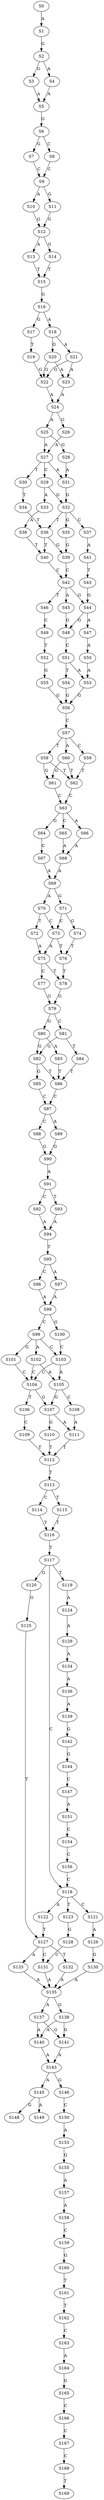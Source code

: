 strict digraph  {
	S0 -> S1 [ label = A ];
	S1 -> S2 [ label = G ];
	S2 -> S3 [ label = G ];
	S2 -> S4 [ label = A ];
	S3 -> S5 [ label = A ];
	S4 -> S5 [ label = A ];
	S5 -> S6 [ label = G ];
	S6 -> S7 [ label = G ];
	S6 -> S8 [ label = C ];
	S7 -> S9 [ label = C ];
	S8 -> S9 [ label = C ];
	S9 -> S10 [ label = A ];
	S9 -> S11 [ label = G ];
	S10 -> S12 [ label = G ];
	S11 -> S12 [ label = G ];
	S12 -> S13 [ label = A ];
	S12 -> S14 [ label = G ];
	S13 -> S15 [ label = T ];
	S14 -> S15 [ label = T ];
	S15 -> S16 [ label = G ];
	S16 -> S17 [ label = G ];
	S16 -> S18 [ label = A ];
	S17 -> S19 [ label = T ];
	S18 -> S20 [ label = G ];
	S18 -> S21 [ label = A ];
	S19 -> S22 [ label = G ];
	S20 -> S22 [ label = G ];
	S20 -> S23 [ label = A ];
	S21 -> S23 [ label = A ];
	S21 -> S22 [ label = G ];
	S22 -> S24 [ label = A ];
	S23 -> S24 [ label = A ];
	S24 -> S25 [ label = A ];
	S24 -> S26 [ label = G ];
	S25 -> S27 [ label = A ];
	S25 -> S28 [ label = G ];
	S26 -> S27 [ label = A ];
	S27 -> S29 [ label = C ];
	S27 -> S30 [ label = T ];
	S27 -> S31 [ label = A ];
	S28 -> S31 [ label = A ];
	S29 -> S32 [ label = G ];
	S29 -> S33 [ label = A ];
	S30 -> S34 [ label = T ];
	S31 -> S32 [ label = G ];
	S32 -> S35 [ label = G ];
	S32 -> S36 [ label = T ];
	S32 -> S37 [ label = C ];
	S33 -> S38 [ label = A ];
	S34 -> S36 [ label = T ];
	S35 -> S39 [ label = G ];
	S36 -> S39 [ label = G ];
	S36 -> S40 [ label = T ];
	S37 -> S41 [ label = A ];
	S38 -> S40 [ label = T ];
	S39 -> S42 [ label = C ];
	S40 -> S42 [ label = C ];
	S41 -> S43 [ label = T ];
	S42 -> S44 [ label = G ];
	S42 -> S45 [ label = A ];
	S42 -> S46 [ label = T ];
	S43 -> S44 [ label = G ];
	S44 -> S47 [ label = A ];
	S44 -> S48 [ label = G ];
	S45 -> S48 [ label = G ];
	S46 -> S49 [ label = C ];
	S47 -> S50 [ label = A ];
	S48 -> S51 [ label = C ];
	S49 -> S52 [ label = T ];
	S50 -> S53 [ label = A ];
	S51 -> S53 [ label = A ];
	S51 -> S54 [ label = T ];
	S52 -> S55 [ label = G ];
	S53 -> S56 [ label = G ];
	S54 -> S56 [ label = G ];
	S55 -> S56 [ label = G ];
	S56 -> S57 [ label = C ];
	S57 -> S58 [ label = T ];
	S57 -> S59 [ label = C ];
	S57 -> S60 [ label = A ];
	S58 -> S61 [ label = G ];
	S58 -> S62 [ label = T ];
	S59 -> S62 [ label = T ];
	S60 -> S62 [ label = T ];
	S60 -> S61 [ label = G ];
	S61 -> S63 [ label = C ];
	S62 -> S63 [ label = C ];
	S63 -> S64 [ label = G ];
	S63 -> S65 [ label = C ];
	S63 -> S66 [ label = A ];
	S64 -> S67 [ label = C ];
	S65 -> S68 [ label = A ];
	S66 -> S68 [ label = A ];
	S67 -> S69 [ label = A ];
	S68 -> S69 [ label = A ];
	S69 -> S70 [ label = A ];
	S69 -> S71 [ label = G ];
	S70 -> S72 [ label = T ];
	S70 -> S73 [ label = C ];
	S71 -> S74 [ label = G ];
	S71 -> S73 [ label = C ];
	S72 -> S75 [ label = A ];
	S73 -> S76 [ label = T ];
	S73 -> S75 [ label = A ];
	S74 -> S76 [ label = T ];
	S75 -> S77 [ label = C ];
	S75 -> S78 [ label = T ];
	S76 -> S78 [ label = T ];
	S77 -> S79 [ label = G ];
	S78 -> S79 [ label = G ];
	S79 -> S80 [ label = G ];
	S79 -> S81 [ label = C ];
	S80 -> S82 [ label = G ];
	S80 -> S83 [ label = A ];
	S81 -> S82 [ label = G ];
	S81 -> S84 [ label = T ];
	S82 -> S85 [ label = G ];
	S82 -> S86 [ label = T ];
	S83 -> S86 [ label = T ];
	S84 -> S86 [ label = T ];
	S85 -> S87 [ label = C ];
	S86 -> S87 [ label = C ];
	S87 -> S88 [ label = C ];
	S87 -> S89 [ label = A ];
	S88 -> S90 [ label = G ];
	S89 -> S90 [ label = G ];
	S90 -> S91 [ label = A ];
	S91 -> S92 [ label = C ];
	S91 -> S93 [ label = T ];
	S92 -> S94 [ label = A ];
	S93 -> S94 [ label = A ];
	S94 -> S95 [ label = T ];
	S95 -> S96 [ label = C ];
	S95 -> S97 [ label = A ];
	S96 -> S98 [ label = A ];
	S97 -> S98 [ label = A ];
	S98 -> S99 [ label = C ];
	S98 -> S100 [ label = G ];
	S99 -> S101 [ label = G ];
	S99 -> S102 [ label = A ];
	S99 -> S103 [ label = C ];
	S100 -> S103 [ label = C ];
	S101 -> S104 [ label = C ];
	S102 -> S105 [ label = A ];
	S102 -> S104 [ label = C ];
	S103 -> S105 [ label = A ];
	S103 -> S104 [ label = C ];
	S104 -> S106 [ label = T ];
	S104 -> S107 [ label = G ];
	S105 -> S107 [ label = G ];
	S105 -> S108 [ label = C ];
	S106 -> S109 [ label = C ];
	S107 -> S110 [ label = G ];
	S107 -> S111 [ label = A ];
	S108 -> S111 [ label = A ];
	S109 -> S112 [ label = T ];
	S110 -> S112 [ label = T ];
	S111 -> S112 [ label = T ];
	S112 -> S113 [ label = T ];
	S113 -> S114 [ label = C ];
	S113 -> S115 [ label = T ];
	S114 -> S116 [ label = T ];
	S115 -> S116 [ label = T ];
	S116 -> S117 [ label = T ];
	S117 -> S118 [ label = C ];
	S117 -> S119 [ label = T ];
	S117 -> S120 [ label = G ];
	S118 -> S121 [ label = C ];
	S118 -> S122 [ label = A ];
	S118 -> S123 [ label = T ];
	S119 -> S124 [ label = A ];
	S120 -> S125 [ label = G ];
	S121 -> S126 [ label = A ];
	S122 -> S127 [ label = T ];
	S123 -> S128 [ label = G ];
	S124 -> S129 [ label = A ];
	S125 -> S127 [ label = T ];
	S126 -> S130 [ label = G ];
	S127 -> S131 [ label = C ];
	S127 -> S132 [ label = T ];
	S127 -> S133 [ label = A ];
	S128 -> S131 [ label = C ];
	S129 -> S134 [ label = A ];
	S130 -> S135 [ label = A ];
	S131 -> S135 [ label = A ];
	S132 -> S135 [ label = A ];
	S133 -> S135 [ label = A ];
	S134 -> S136 [ label = A ];
	S135 -> S137 [ label = A ];
	S135 -> S138 [ label = G ];
	S136 -> S139 [ label = A ];
	S137 -> S140 [ label = A ];
	S137 -> S141 [ label = G ];
	S138 -> S141 [ label = G ];
	S138 -> S140 [ label = A ];
	S139 -> S142 [ label = G ];
	S140 -> S143 [ label = A ];
	S141 -> S143 [ label = A ];
	S142 -> S144 [ label = G ];
	S143 -> S145 [ label = A ];
	S143 -> S146 [ label = G ];
	S144 -> S147 [ label = C ];
	S145 -> S148 [ label = G ];
	S145 -> S149 [ label = A ];
	S146 -> S150 [ label = C ];
	S147 -> S151 [ label = A ];
	S150 -> S153 [ label = A ];
	S151 -> S154 [ label = C ];
	S153 -> S155 [ label = G ];
	S154 -> S156 [ label = C ];
	S155 -> S157 [ label = A ];
	S156 -> S118 [ label = C ];
	S157 -> S158 [ label = A ];
	S158 -> S159 [ label = C ];
	S159 -> S160 [ label = G ];
	S160 -> S161 [ label = T ];
	S161 -> S162 [ label = T ];
	S162 -> S163 [ label = C ];
	S163 -> S164 [ label = A ];
	S164 -> S165 [ label = G ];
	S165 -> S166 [ label = C ];
	S166 -> S167 [ label = C ];
	S167 -> S168 [ label = C ];
	S168 -> S169 [ label = T ];
}
